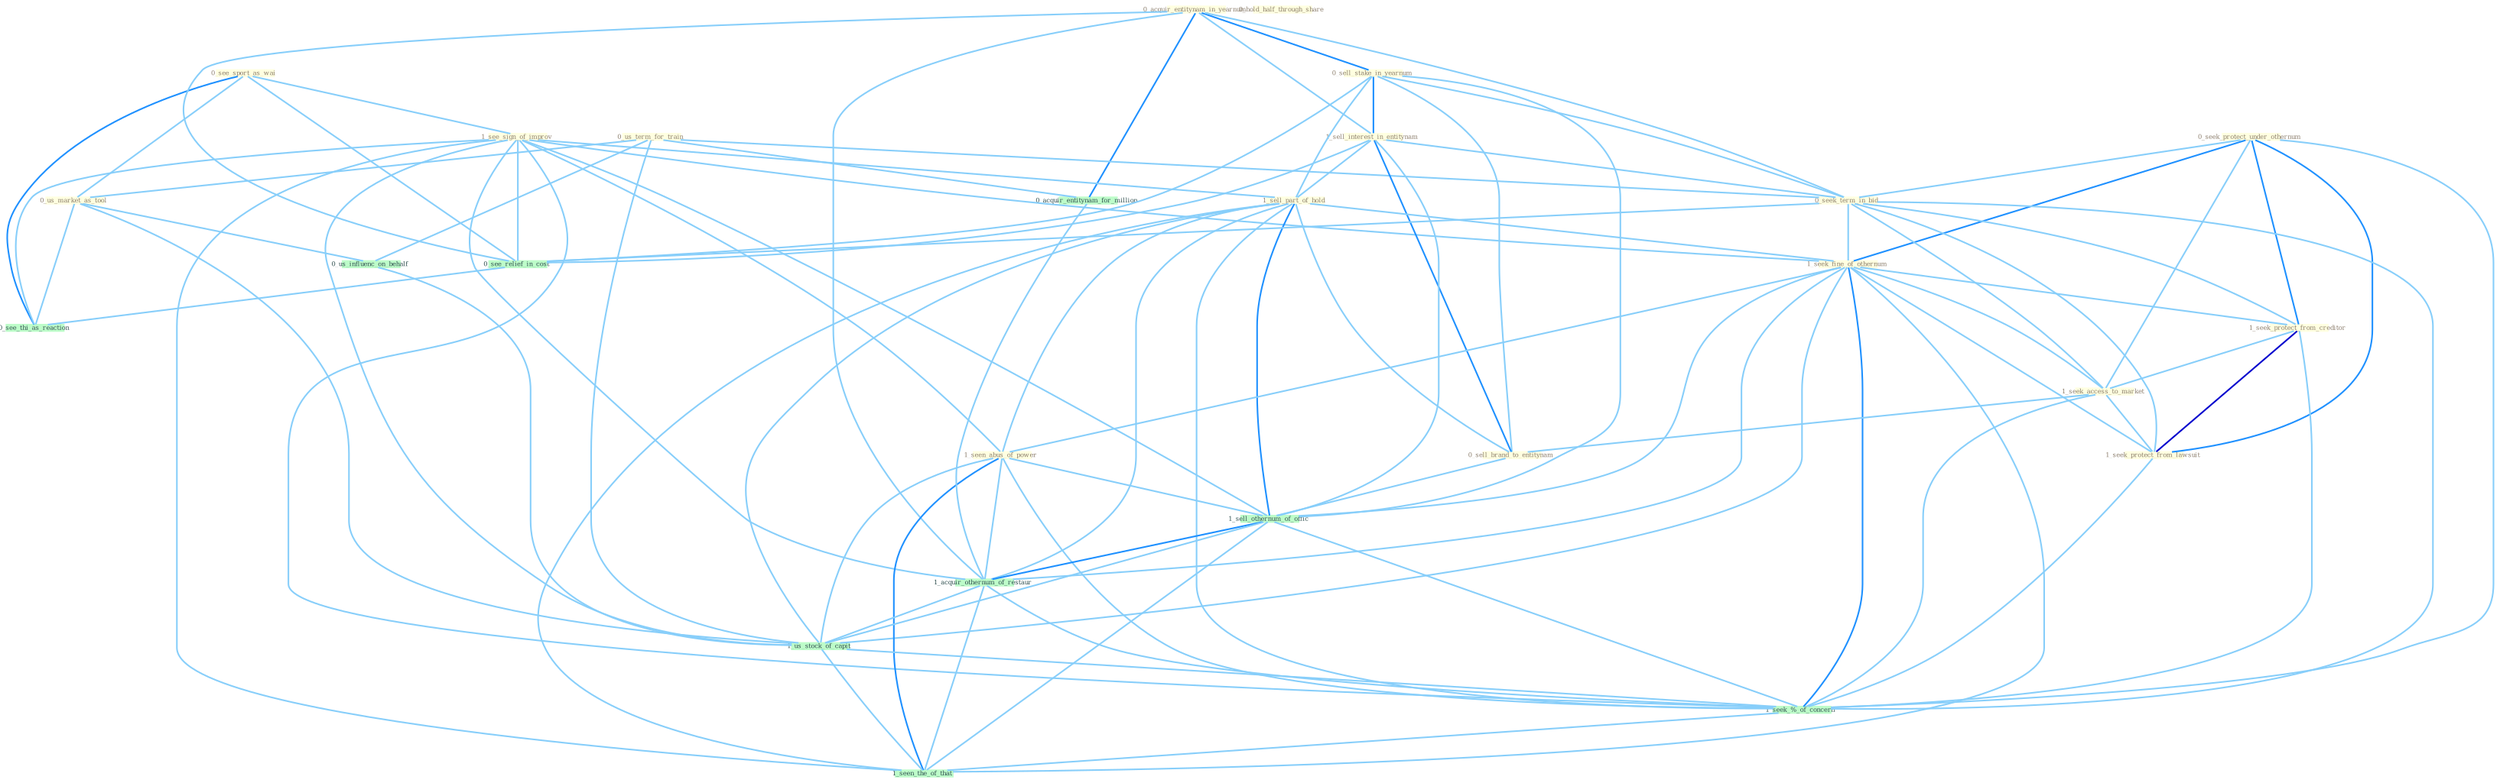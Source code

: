 Graph G{ 
    node
    [shape=polygon,style=filled,width=.5,height=.06,color="#BDFCC9",fixedsize=true,fontsize=4,
    fontcolor="#2f4f4f"];
    {node
    [color="#ffffe0", fontcolor="#8b7d6b"] "0_see_sport_as_wai " "0_acquir_entitynam_in_yearnum " "1_see_sign_of_improv " "0_hold_half_through_share " "0_sell_stake_in_yearnum " "0_us_term_for_train " "1_sell_interest_in_entitynam " "1_sell_part_of_hold " "0_seek_protect_under_othernum " "0_seek_term_in_bid " "1_seek_fine_of_othernum " "1_seek_protect_from_creditor " "1_seek_access_to_market " "1_seen_abus_of_power " "0_sell_brand_to_entitynam " "0_us_market_as_tool " "1_seek_protect_from_lawsuit "}
{node [color="#fff0f5", fontcolor="#b22222"]}
edge [color="#B0E2FF"];

	"0_see_sport_as_wai " -- "1_see_sign_of_improv " [w="1", color="#87cefa" ];
	"0_see_sport_as_wai " -- "0_us_market_as_tool " [w="1", color="#87cefa" ];
	"0_see_sport_as_wai " -- "0_see_relief_in_cost " [w="1", color="#87cefa" ];
	"0_see_sport_as_wai " -- "0_see_thi_as_reaction " [w="2", color="#1e90ff" , len=0.8];
	"0_acquir_entitynam_in_yearnum " -- "0_sell_stake_in_yearnum " [w="2", color="#1e90ff" , len=0.8];
	"0_acquir_entitynam_in_yearnum " -- "1_sell_interest_in_entitynam " [w="1", color="#87cefa" ];
	"0_acquir_entitynam_in_yearnum " -- "0_seek_term_in_bid " [w="1", color="#87cefa" ];
	"0_acquir_entitynam_in_yearnum " -- "0_acquir_entitynam_for_million " [w="2", color="#1e90ff" , len=0.8];
	"0_acquir_entitynam_in_yearnum " -- "0_see_relief_in_cost " [w="1", color="#87cefa" ];
	"0_acquir_entitynam_in_yearnum " -- "1_acquir_othernum_of_restaur " [w="1", color="#87cefa" ];
	"1_see_sign_of_improv " -- "1_sell_part_of_hold " [w="1", color="#87cefa" ];
	"1_see_sign_of_improv " -- "1_seek_fine_of_othernum " [w="1", color="#87cefa" ];
	"1_see_sign_of_improv " -- "1_seen_abus_of_power " [w="1", color="#87cefa" ];
	"1_see_sign_of_improv " -- "1_sell_othernum_of_offic " [w="1", color="#87cefa" ];
	"1_see_sign_of_improv " -- "0_see_relief_in_cost " [w="1", color="#87cefa" ];
	"1_see_sign_of_improv " -- "0_see_thi_as_reaction " [w="1", color="#87cefa" ];
	"1_see_sign_of_improv " -- "1_acquir_othernum_of_restaur " [w="1", color="#87cefa" ];
	"1_see_sign_of_improv " -- "1_us_stock_of_capit " [w="1", color="#87cefa" ];
	"1_see_sign_of_improv " -- "1_seek_%_of_concern " [w="1", color="#87cefa" ];
	"1_see_sign_of_improv " -- "1_seen_the_of_that " [w="1", color="#87cefa" ];
	"0_sell_stake_in_yearnum " -- "1_sell_interest_in_entitynam " [w="2", color="#1e90ff" , len=0.8];
	"0_sell_stake_in_yearnum " -- "1_sell_part_of_hold " [w="1", color="#87cefa" ];
	"0_sell_stake_in_yearnum " -- "0_seek_term_in_bid " [w="1", color="#87cefa" ];
	"0_sell_stake_in_yearnum " -- "0_sell_brand_to_entitynam " [w="1", color="#87cefa" ];
	"0_sell_stake_in_yearnum " -- "1_sell_othernum_of_offic " [w="1", color="#87cefa" ];
	"0_sell_stake_in_yearnum " -- "0_see_relief_in_cost " [w="1", color="#87cefa" ];
	"0_us_term_for_train " -- "0_seek_term_in_bid " [w="1", color="#87cefa" ];
	"0_us_term_for_train " -- "0_us_market_as_tool " [w="1", color="#87cefa" ];
	"0_us_term_for_train " -- "0_acquir_entitynam_for_million " [w="1", color="#87cefa" ];
	"0_us_term_for_train " -- "0_us_influenc_on_behalf " [w="1", color="#87cefa" ];
	"0_us_term_for_train " -- "1_us_stock_of_capit " [w="1", color="#87cefa" ];
	"1_sell_interest_in_entitynam " -- "1_sell_part_of_hold " [w="1", color="#87cefa" ];
	"1_sell_interest_in_entitynam " -- "0_seek_term_in_bid " [w="1", color="#87cefa" ];
	"1_sell_interest_in_entitynam " -- "0_sell_brand_to_entitynam " [w="2", color="#1e90ff" , len=0.8];
	"1_sell_interest_in_entitynam " -- "1_sell_othernum_of_offic " [w="1", color="#87cefa" ];
	"1_sell_interest_in_entitynam " -- "0_see_relief_in_cost " [w="1", color="#87cefa" ];
	"1_sell_part_of_hold " -- "1_seek_fine_of_othernum " [w="1", color="#87cefa" ];
	"1_sell_part_of_hold " -- "1_seen_abus_of_power " [w="1", color="#87cefa" ];
	"1_sell_part_of_hold " -- "0_sell_brand_to_entitynam " [w="1", color="#87cefa" ];
	"1_sell_part_of_hold " -- "1_sell_othernum_of_offic " [w="2", color="#1e90ff" , len=0.8];
	"1_sell_part_of_hold " -- "1_acquir_othernum_of_restaur " [w="1", color="#87cefa" ];
	"1_sell_part_of_hold " -- "1_us_stock_of_capit " [w="1", color="#87cefa" ];
	"1_sell_part_of_hold " -- "1_seek_%_of_concern " [w="1", color="#87cefa" ];
	"1_sell_part_of_hold " -- "1_seen_the_of_that " [w="1", color="#87cefa" ];
	"0_seek_protect_under_othernum " -- "0_seek_term_in_bid " [w="1", color="#87cefa" ];
	"0_seek_protect_under_othernum " -- "1_seek_fine_of_othernum " [w="2", color="#1e90ff" , len=0.8];
	"0_seek_protect_under_othernum " -- "1_seek_protect_from_creditor " [w="2", color="#1e90ff" , len=0.8];
	"0_seek_protect_under_othernum " -- "1_seek_access_to_market " [w="1", color="#87cefa" ];
	"0_seek_protect_under_othernum " -- "1_seek_protect_from_lawsuit " [w="2", color="#1e90ff" , len=0.8];
	"0_seek_protect_under_othernum " -- "1_seek_%_of_concern " [w="1", color="#87cefa" ];
	"0_seek_term_in_bid " -- "1_seek_fine_of_othernum " [w="1", color="#87cefa" ];
	"0_seek_term_in_bid " -- "1_seek_protect_from_creditor " [w="1", color="#87cefa" ];
	"0_seek_term_in_bid " -- "1_seek_access_to_market " [w="1", color="#87cefa" ];
	"0_seek_term_in_bid " -- "1_seek_protect_from_lawsuit " [w="1", color="#87cefa" ];
	"0_seek_term_in_bid " -- "0_see_relief_in_cost " [w="1", color="#87cefa" ];
	"0_seek_term_in_bid " -- "1_seek_%_of_concern " [w="1", color="#87cefa" ];
	"1_seek_fine_of_othernum " -- "1_seek_protect_from_creditor " [w="1", color="#87cefa" ];
	"1_seek_fine_of_othernum " -- "1_seek_access_to_market " [w="1", color="#87cefa" ];
	"1_seek_fine_of_othernum " -- "1_seen_abus_of_power " [w="1", color="#87cefa" ];
	"1_seek_fine_of_othernum " -- "1_seek_protect_from_lawsuit " [w="1", color="#87cefa" ];
	"1_seek_fine_of_othernum " -- "1_sell_othernum_of_offic " [w="1", color="#87cefa" ];
	"1_seek_fine_of_othernum " -- "1_acquir_othernum_of_restaur " [w="1", color="#87cefa" ];
	"1_seek_fine_of_othernum " -- "1_us_stock_of_capit " [w="1", color="#87cefa" ];
	"1_seek_fine_of_othernum " -- "1_seek_%_of_concern " [w="2", color="#1e90ff" , len=0.8];
	"1_seek_fine_of_othernum " -- "1_seen_the_of_that " [w="1", color="#87cefa" ];
	"1_seek_protect_from_creditor " -- "1_seek_access_to_market " [w="1", color="#87cefa" ];
	"1_seek_protect_from_creditor " -- "1_seek_protect_from_lawsuit " [w="3", color="#0000cd" , len=0.6];
	"1_seek_protect_from_creditor " -- "1_seek_%_of_concern " [w="1", color="#87cefa" ];
	"1_seek_access_to_market " -- "0_sell_brand_to_entitynam " [w="1", color="#87cefa" ];
	"1_seek_access_to_market " -- "1_seek_protect_from_lawsuit " [w="1", color="#87cefa" ];
	"1_seek_access_to_market " -- "1_seek_%_of_concern " [w="1", color="#87cefa" ];
	"1_seen_abus_of_power " -- "1_sell_othernum_of_offic " [w="1", color="#87cefa" ];
	"1_seen_abus_of_power " -- "1_acquir_othernum_of_restaur " [w="1", color="#87cefa" ];
	"1_seen_abus_of_power " -- "1_us_stock_of_capit " [w="1", color="#87cefa" ];
	"1_seen_abus_of_power " -- "1_seek_%_of_concern " [w="1", color="#87cefa" ];
	"1_seen_abus_of_power " -- "1_seen_the_of_that " [w="2", color="#1e90ff" , len=0.8];
	"0_sell_brand_to_entitynam " -- "1_sell_othernum_of_offic " [w="1", color="#87cefa" ];
	"0_us_market_as_tool " -- "0_us_influenc_on_behalf " [w="1", color="#87cefa" ];
	"0_us_market_as_tool " -- "0_see_thi_as_reaction " [w="1", color="#87cefa" ];
	"0_us_market_as_tool " -- "1_us_stock_of_capit " [w="1", color="#87cefa" ];
	"1_seek_protect_from_lawsuit " -- "1_seek_%_of_concern " [w="1", color="#87cefa" ];
	"0_acquir_entitynam_for_million " -- "1_acquir_othernum_of_restaur " [w="1", color="#87cefa" ];
	"1_sell_othernum_of_offic " -- "1_acquir_othernum_of_restaur " [w="2", color="#1e90ff" , len=0.8];
	"1_sell_othernum_of_offic " -- "1_us_stock_of_capit " [w="1", color="#87cefa" ];
	"1_sell_othernum_of_offic " -- "1_seek_%_of_concern " [w="1", color="#87cefa" ];
	"1_sell_othernum_of_offic " -- "1_seen_the_of_that " [w="1", color="#87cefa" ];
	"0_us_influenc_on_behalf " -- "1_us_stock_of_capit " [w="1", color="#87cefa" ];
	"0_see_relief_in_cost " -- "0_see_thi_as_reaction " [w="1", color="#87cefa" ];
	"1_acquir_othernum_of_restaur " -- "1_us_stock_of_capit " [w="1", color="#87cefa" ];
	"1_acquir_othernum_of_restaur " -- "1_seek_%_of_concern " [w="1", color="#87cefa" ];
	"1_acquir_othernum_of_restaur " -- "1_seen_the_of_that " [w="1", color="#87cefa" ];
	"1_us_stock_of_capit " -- "1_seek_%_of_concern " [w="1", color="#87cefa" ];
	"1_us_stock_of_capit " -- "1_seen_the_of_that " [w="1", color="#87cefa" ];
	"1_seek_%_of_concern " -- "1_seen_the_of_that " [w="1", color="#87cefa" ];
}